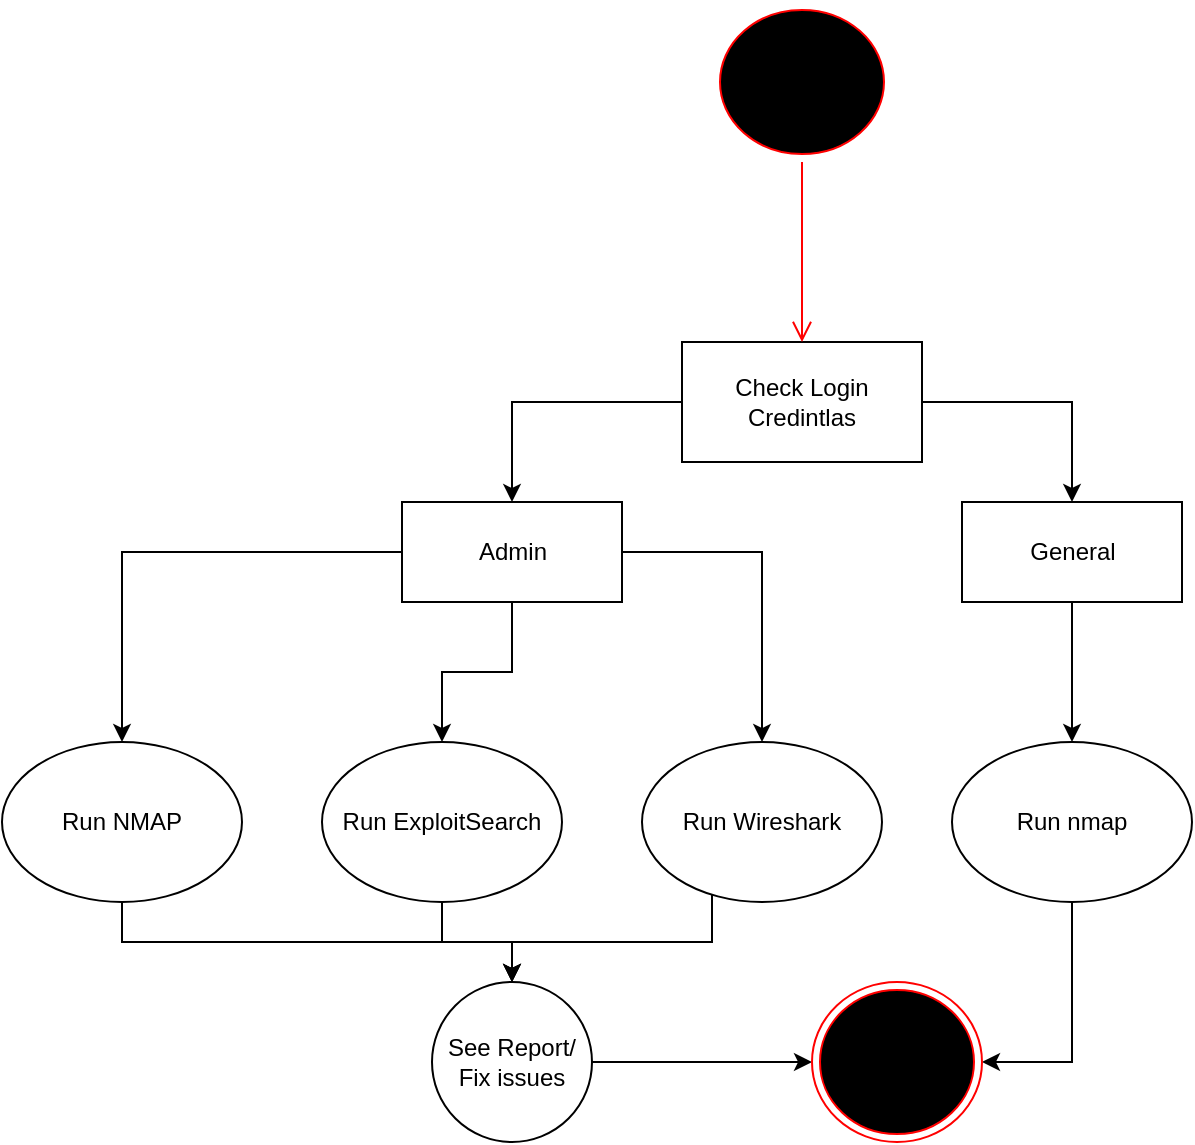 <mxfile version="17.0.0" type="device"><diagram id="N9eQW-Dw9LbeWdvz8uxa" name="Page-1"><mxGraphModel dx="981" dy="628" grid="1" gridSize="10" guides="1" tooltips="1" connect="1" arrows="1" fold="1" page="1" pageScale="1" pageWidth="850" pageHeight="1100" math="0" shadow="0"><root><mxCell id="0"/><mxCell id="1" parent="0"/><mxCell id="H1wtRHwN5KbFagwSFmS6-1" style="edgeStyle=orthogonalEdgeStyle;rounded=0;orthogonalLoop=1;jettySize=auto;html=1;" edge="1" parent="1" source="H1wtRHwN5KbFagwSFmS6-2"><mxGeometry relative="1" as="geometry"><mxPoint x="335" y="520" as="targetPoint"/><Array as="points"><mxPoint x="435" y="500"/><mxPoint x="335" y="500"/></Array></mxGeometry></mxCell><mxCell id="H1wtRHwN5KbFagwSFmS6-2" value="Run Wireshark" style="ellipse;whiteSpace=wrap;html=1;" vertex="1" parent="1"><mxGeometry x="400" y="400" width="120" height="80" as="geometry"/></mxCell><mxCell id="H1wtRHwN5KbFagwSFmS6-3" style="edgeStyle=orthogonalEdgeStyle;rounded=0;orthogonalLoop=1;jettySize=auto;html=1;entryX=1;entryY=0.5;entryDx=0;entryDy=0;" edge="1" parent="1" source="H1wtRHwN5KbFagwSFmS6-4" target="H1wtRHwN5KbFagwSFmS6-9"><mxGeometry relative="1" as="geometry"/></mxCell><mxCell id="H1wtRHwN5KbFagwSFmS6-4" value="Run nmap" style="ellipse;whiteSpace=wrap;html=1;" vertex="1" parent="1"><mxGeometry x="555" y="400" width="120" height="80" as="geometry"/></mxCell><mxCell id="H1wtRHwN5KbFagwSFmS6-5" style="edgeStyle=orthogonalEdgeStyle;rounded=0;orthogonalLoop=1;jettySize=auto;html=1;entryX=0;entryY=0.5;entryDx=0;entryDy=0;" edge="1" parent="1" source="H1wtRHwN5KbFagwSFmS6-6" target="H1wtRHwN5KbFagwSFmS6-9"><mxGeometry relative="1" as="geometry"/></mxCell><mxCell id="H1wtRHwN5KbFagwSFmS6-6" value="&lt;div&gt;See Report/&lt;/div&gt;&lt;div&gt;Fix issues&lt;br&gt;&lt;/div&gt;" style="ellipse;whiteSpace=wrap;html=1;aspect=fixed;" vertex="1" parent="1"><mxGeometry x="295" y="520" width="80" height="80" as="geometry"/></mxCell><mxCell id="H1wtRHwN5KbFagwSFmS6-7" style="edgeStyle=orthogonalEdgeStyle;rounded=0;orthogonalLoop=1;jettySize=auto;html=1;" edge="1" parent="1" source="H1wtRHwN5KbFagwSFmS6-8" target="H1wtRHwN5KbFagwSFmS6-6"><mxGeometry relative="1" as="geometry"><Array as="points"><mxPoint x="140" y="500"/><mxPoint x="335" y="500"/></Array></mxGeometry></mxCell><mxCell id="H1wtRHwN5KbFagwSFmS6-8" value="Run NMAP" style="ellipse;whiteSpace=wrap;html=1;" vertex="1" parent="1"><mxGeometry x="80" y="400" width="120" height="80" as="geometry"/></mxCell><mxCell id="H1wtRHwN5KbFagwSFmS6-9" value="" style="ellipse;html=1;shape=endState;fillColor=#000000;strokeColor=#ff0000;" vertex="1" parent="1"><mxGeometry x="485" y="520" width="85" height="80" as="geometry"/></mxCell><mxCell id="H1wtRHwN5KbFagwSFmS6-12" style="edgeStyle=orthogonalEdgeStyle;rounded=0;orthogonalLoop=1;jettySize=auto;html=1;entryX=0.5;entryY=0;entryDx=0;entryDy=0;" edge="1" parent="1" source="H1wtRHwN5KbFagwSFmS6-10" target="H1wtRHwN5KbFagwSFmS6-8"><mxGeometry relative="1" as="geometry"/></mxCell><mxCell id="H1wtRHwN5KbFagwSFmS6-13" style="edgeStyle=orthogonalEdgeStyle;rounded=0;orthogonalLoop=1;jettySize=auto;html=1;" edge="1" parent="1" source="H1wtRHwN5KbFagwSFmS6-10" target="H1wtRHwN5KbFagwSFmS6-2"><mxGeometry relative="1" as="geometry"/></mxCell><mxCell id="H1wtRHwN5KbFagwSFmS6-22" style="edgeStyle=orthogonalEdgeStyle;rounded=0;orthogonalLoop=1;jettySize=auto;html=1;" edge="1" parent="1" source="H1wtRHwN5KbFagwSFmS6-10" target="H1wtRHwN5KbFagwSFmS6-21"><mxGeometry relative="1" as="geometry"/></mxCell><mxCell id="H1wtRHwN5KbFagwSFmS6-10" value="Admin " style="html=1;" vertex="1" parent="1"><mxGeometry x="280" y="280" width="110" height="50" as="geometry"/></mxCell><mxCell id="H1wtRHwN5KbFagwSFmS6-14" style="edgeStyle=orthogonalEdgeStyle;rounded=0;orthogonalLoop=1;jettySize=auto;html=1;entryX=0.5;entryY=0;entryDx=0;entryDy=0;" edge="1" parent="1" source="H1wtRHwN5KbFagwSFmS6-11" target="H1wtRHwN5KbFagwSFmS6-4"><mxGeometry relative="1" as="geometry"/></mxCell><mxCell id="H1wtRHwN5KbFagwSFmS6-11" value="General" style="html=1;" vertex="1" parent="1"><mxGeometry x="560" y="280" width="110" height="50" as="geometry"/></mxCell><mxCell id="H1wtRHwN5KbFagwSFmS6-18" style="edgeStyle=orthogonalEdgeStyle;rounded=0;orthogonalLoop=1;jettySize=auto;html=1;entryX=0.5;entryY=0;entryDx=0;entryDy=0;" edge="1" parent="1" source="H1wtRHwN5KbFagwSFmS6-15" target="H1wtRHwN5KbFagwSFmS6-10"><mxGeometry relative="1" as="geometry"/></mxCell><mxCell id="H1wtRHwN5KbFagwSFmS6-20" style="edgeStyle=orthogonalEdgeStyle;rounded=0;orthogonalLoop=1;jettySize=auto;html=1;" edge="1" parent="1" source="H1wtRHwN5KbFagwSFmS6-15" target="H1wtRHwN5KbFagwSFmS6-11"><mxGeometry relative="1" as="geometry"/></mxCell><mxCell id="H1wtRHwN5KbFagwSFmS6-15" value="Check Login Credintlas" style="rounded=0;whiteSpace=wrap;html=1;" vertex="1" parent="1"><mxGeometry x="420" y="200" width="120" height="60" as="geometry"/></mxCell><mxCell id="H1wtRHwN5KbFagwSFmS6-16" value="" style="ellipse;html=1;shape=startState;fillColor=#000000;strokeColor=#ff0000;" vertex="1" parent="1"><mxGeometry x="435" y="30" width="90" height="80" as="geometry"/></mxCell><mxCell id="H1wtRHwN5KbFagwSFmS6-17" value="" style="edgeStyle=orthogonalEdgeStyle;html=1;verticalAlign=bottom;endArrow=open;endSize=8;strokeColor=#ff0000;rounded=0;entryX=0.5;entryY=0;entryDx=0;entryDy=0;" edge="1" source="H1wtRHwN5KbFagwSFmS6-16" parent="1" target="H1wtRHwN5KbFagwSFmS6-15"><mxGeometry relative="1" as="geometry"><mxPoint x="425" y="90" as="targetPoint"/></mxGeometry></mxCell><mxCell id="H1wtRHwN5KbFagwSFmS6-23" style="edgeStyle=orthogonalEdgeStyle;rounded=0;orthogonalLoop=1;jettySize=auto;html=1;" edge="1" parent="1" source="H1wtRHwN5KbFagwSFmS6-21" target="H1wtRHwN5KbFagwSFmS6-6"><mxGeometry relative="1" as="geometry"/></mxCell><mxCell id="H1wtRHwN5KbFagwSFmS6-21" value="Run ExploitSearch" style="ellipse;whiteSpace=wrap;html=1;" vertex="1" parent="1"><mxGeometry x="240" y="400" width="120" height="80" as="geometry"/></mxCell></root></mxGraphModel></diagram></mxfile>